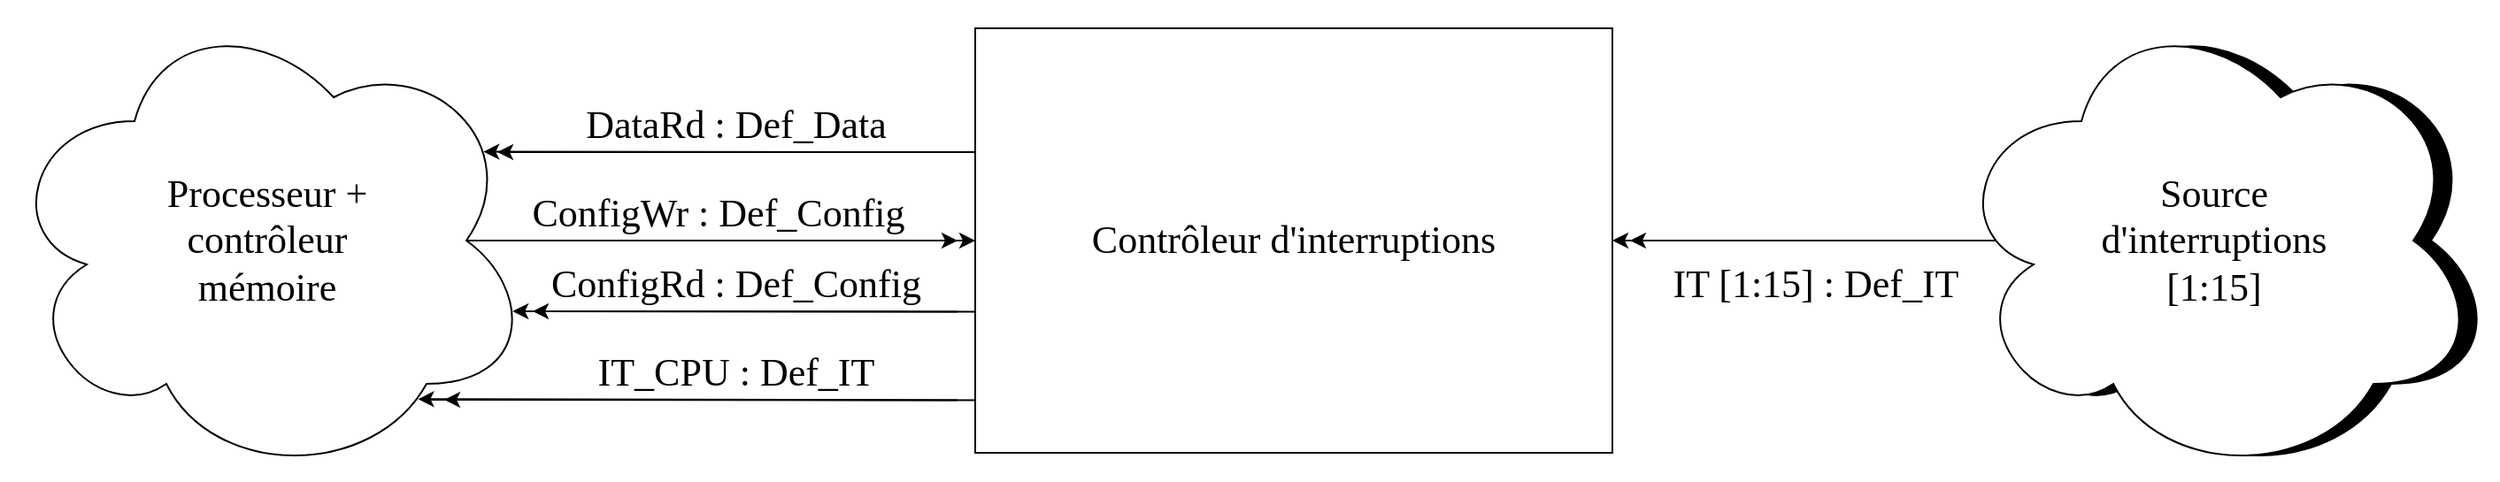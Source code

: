 <mxfile version="20.4.0" type="device"><diagram id="2RJuBV4BC2DY5-ZxHMUj" name="Page-1"><mxGraphModel dx="2249" dy="733" grid="1" gridSize="10" guides="1" tooltips="1" connect="1" arrows="1" fold="1" page="1" pageScale="1" pageWidth="827" pageHeight="1169" math="0" shadow="0"><root><mxCell id="0"/><mxCell id="1" parent="0"/><mxCell id="qNi5LwBICffeYNnF3NwT-1" value="&lt;font style=&quot;font-size: 22px;&quot; face=&quot;Verdana&quot;&gt;Contrôleur d'interruptions&lt;br&gt;&lt;/font&gt;" style="rounded=0;whiteSpace=wrap;html=1;" vertex="1" parent="1"><mxGeometry x="240" y="120" width="360" height="240" as="geometry"/></mxCell><mxCell id="qNi5LwBICffeYNnF3NwT-2" value="" style="ellipse;shape=cloud;whiteSpace=wrap;html=1;fontFamily=Verdana;fontSize=22;direction=east;shadow=0;sketch=0;fillColor=#000000;" vertex="1" parent="1"><mxGeometry x="800" y="105" width="300" height="270" as="geometry"/></mxCell><mxCell id="qNi5LwBICffeYNnF3NwT-4" value="" style="endArrow=classic;html=1;rounded=0;fontFamily=Verdana;fontSize=22;entryX=1;entryY=0.5;entryDx=0;entryDy=0;exitX=0.088;exitY=0.5;exitDx=0;exitDy=0;exitPerimeter=0;" edge="1" parent="1" source="qNi5LwBICffeYNnF3NwT-2" target="qNi5LwBICffeYNnF3NwT-1"><mxGeometry width="50" height="50" relative="1" as="geometry"><mxPoint x="650" y="300" as="sourcePoint"/><mxPoint x="610" y="240" as="targetPoint"/><Array as="points"><mxPoint x="640" y="240"/></Array></mxGeometry></mxCell><mxCell id="qNi5LwBICffeYNnF3NwT-6" value="" style="endArrow=classic;html=1;rounded=0;fontFamily=Verdana;fontSize=22;" edge="1" parent="1"><mxGeometry width="50" height="50" relative="1" as="geometry"><mxPoint x="720" y="240" as="sourcePoint"/><mxPoint x="610" y="240" as="targetPoint"/></mxGeometry></mxCell><mxCell id="qNi5LwBICffeYNnF3NwT-8" value="&lt;div&gt;Source&lt;/div&gt;&lt;div&gt;d'interruptions&lt;/div&gt;&lt;div&gt;[1:15]&lt;br&gt;&lt;/div&gt;" style="ellipse;shape=cloud;whiteSpace=wrap;html=1;fontFamily=Verdana;fontSize=22;direction=east;shadow=0;sketch=0;" vertex="1" parent="1"><mxGeometry x="790" y="105" width="300" height="270" as="geometry"/></mxCell><mxCell id="qNi5LwBICffeYNnF3NwT-9" value="IT [1:15] : Def_IT" style="text;html=1;strokeColor=none;fillColor=none;align=center;verticalAlign=middle;whiteSpace=wrap;rounded=0;shadow=0;sketch=0;fontFamily=Verdana;fontSize=22;" vertex="1" parent="1"><mxGeometry x="580" y="250" width="270" height="30" as="geometry"/></mxCell><mxCell id="qNi5LwBICffeYNnF3NwT-10" value="&lt;div&gt;Processeur +&lt;/div&gt;&lt;div&gt;contrôleur &lt;br&gt;&lt;/div&gt;&lt;div&gt;mémoire&lt;/div&gt;" style="ellipse;shape=cloud;whiteSpace=wrap;html=1;fontFamily=Verdana;fontSize=22;direction=east;shadow=0;sketch=0;" vertex="1" parent="1"><mxGeometry x="-310" y="105" width="300" height="270" as="geometry"/></mxCell><mxCell id="qNi5LwBICffeYNnF3NwT-11" value="" style="endArrow=classic;html=1;rounded=0;fontFamily=Verdana;fontSize=22;entryX=0.907;entryY=0.314;entryDx=0;entryDy=0;entryPerimeter=0;" edge="1" parent="1" target="qNi5LwBICffeYNnF3NwT-10"><mxGeometry width="50" height="50" relative="1" as="geometry"><mxPoint x="240" y="190" as="sourcePoint"/><mxPoint x="10" y="190" as="targetPoint"/></mxGeometry></mxCell><mxCell id="qNi5LwBICffeYNnF3NwT-12" value="" style="endArrow=classic;html=1;rounded=0;fontFamily=Verdana;fontSize=22;" edge="1" parent="1"><mxGeometry width="50" height="50" relative="1" as="geometry"><mxPoint x="230" y="190" as="sourcePoint"/><mxPoint x="-30" y="190" as="targetPoint"/></mxGeometry></mxCell><mxCell id="qNi5LwBICffeYNnF3NwT-13" value="" style="endArrow=classic;html=1;rounded=0;fontFamily=Verdana;fontSize=22;exitX=0.875;exitY=0.5;exitDx=0;exitDy=0;exitPerimeter=0;entryX=0;entryY=0.5;entryDx=0;entryDy=0;" edge="1" parent="1" source="qNi5LwBICffeYNnF3NwT-10" target="qNi5LwBICffeYNnF3NwT-1"><mxGeometry width="50" height="50" relative="1" as="geometry"><mxPoint x="50" y="220" as="sourcePoint"/><mxPoint x="240" y="220" as="targetPoint"/></mxGeometry></mxCell><mxCell id="qNi5LwBICffeYNnF3NwT-14" value="" style="endArrow=classic;html=1;rounded=0;fontFamily=Verdana;fontSize=22;exitX=0.875;exitY=0.5;exitDx=0;exitDy=0;exitPerimeter=0;" edge="1" parent="1" source="qNi5LwBICffeYNnF3NwT-10"><mxGeometry width="50" height="50" relative="1" as="geometry"><mxPoint x="180" y="270" as="sourcePoint"/><mxPoint x="230" y="240" as="targetPoint"/></mxGeometry></mxCell><mxCell id="qNi5LwBICffeYNnF3NwT-15" value="" style="endArrow=classic;html=1;rounded=0;fontFamily=Verdana;fontSize=22;entryX=0.784;entryY=0.832;entryDx=0;entryDy=0;entryPerimeter=0;" edge="1" parent="1" target="qNi5LwBICffeYNnF3NwT-10"><mxGeometry width="50" height="50" relative="1" as="geometry"><mxPoint x="240" y="330.22" as="sourcePoint"/><mxPoint x="-37.9" y="330" as="targetPoint"/></mxGeometry></mxCell><mxCell id="qNi5LwBICffeYNnF3NwT-16" value="" style="endArrow=classic;html=1;rounded=0;fontFamily=Verdana;fontSize=22;" edge="1" parent="1"><mxGeometry width="50" height="50" relative="1" as="geometry"><mxPoint x="230" y="330.22" as="sourcePoint"/><mxPoint x="-60" y="330" as="targetPoint"/></mxGeometry></mxCell><mxCell id="qNi5LwBICffeYNnF3NwT-17" value="" style="endArrow=classic;html=1;rounded=0;fontFamily=Verdana;fontSize=22;entryX=0.962;entryY=0.648;entryDx=0;entryDy=0;entryPerimeter=0;" edge="1" parent="1" target="qNi5LwBICffeYNnF3NwT-10"><mxGeometry width="50" height="50" relative="1" as="geometry"><mxPoint x="240" y="280.22" as="sourcePoint"/><mxPoint x="-20" y="280" as="targetPoint"/></mxGeometry></mxCell><mxCell id="qNi5LwBICffeYNnF3NwT-18" value="" style="endArrow=classic;html=1;rounded=0;fontFamily=Verdana;fontSize=22;" edge="1" parent="1"><mxGeometry width="50" height="50" relative="1" as="geometry"><mxPoint x="230" y="280.22" as="sourcePoint"/><mxPoint x="-10" y="280" as="targetPoint"/></mxGeometry></mxCell><mxCell id="qNi5LwBICffeYNnF3NwT-19" value="DataRd : Def_Data" style="text;html=1;strokeColor=none;fillColor=none;align=center;verticalAlign=middle;whiteSpace=wrap;rounded=0;shadow=0;sketch=0;fontFamily=Verdana;fontSize=22;" vertex="1" parent="1"><mxGeometry x="-20" y="160" width="250" height="30" as="geometry"/></mxCell><mxCell id="qNi5LwBICffeYNnF3NwT-20" value="ConfigWr : Def_Config" style="text;html=1;strokeColor=none;fillColor=none;align=center;verticalAlign=middle;whiteSpace=wrap;rounded=0;shadow=0;sketch=0;fontFamily=Verdana;fontSize=22;" vertex="1" parent="1"><mxGeometry x="-40" y="210" width="270" height="30" as="geometry"/></mxCell><mxCell id="qNi5LwBICffeYNnF3NwT-21" value="ConfigRd : Def_Config" style="text;html=1;strokeColor=none;fillColor=none;align=center;verticalAlign=middle;whiteSpace=wrap;rounded=0;shadow=0;sketch=0;fontFamily=Verdana;fontSize=22;" vertex="1" parent="1"><mxGeometry x="-30" y="250" width="270" height="30" as="geometry"/></mxCell><mxCell id="qNi5LwBICffeYNnF3NwT-22" value="IT_CPU : Def_IT" style="text;html=1;strokeColor=none;fillColor=none;align=center;verticalAlign=middle;whiteSpace=wrap;rounded=0;shadow=0;sketch=0;fontFamily=Verdana;fontSize=22;" vertex="1" parent="1"><mxGeometry x="-30" y="300" width="270" height="30" as="geometry"/></mxCell></root></mxGraphModel></diagram></mxfile>